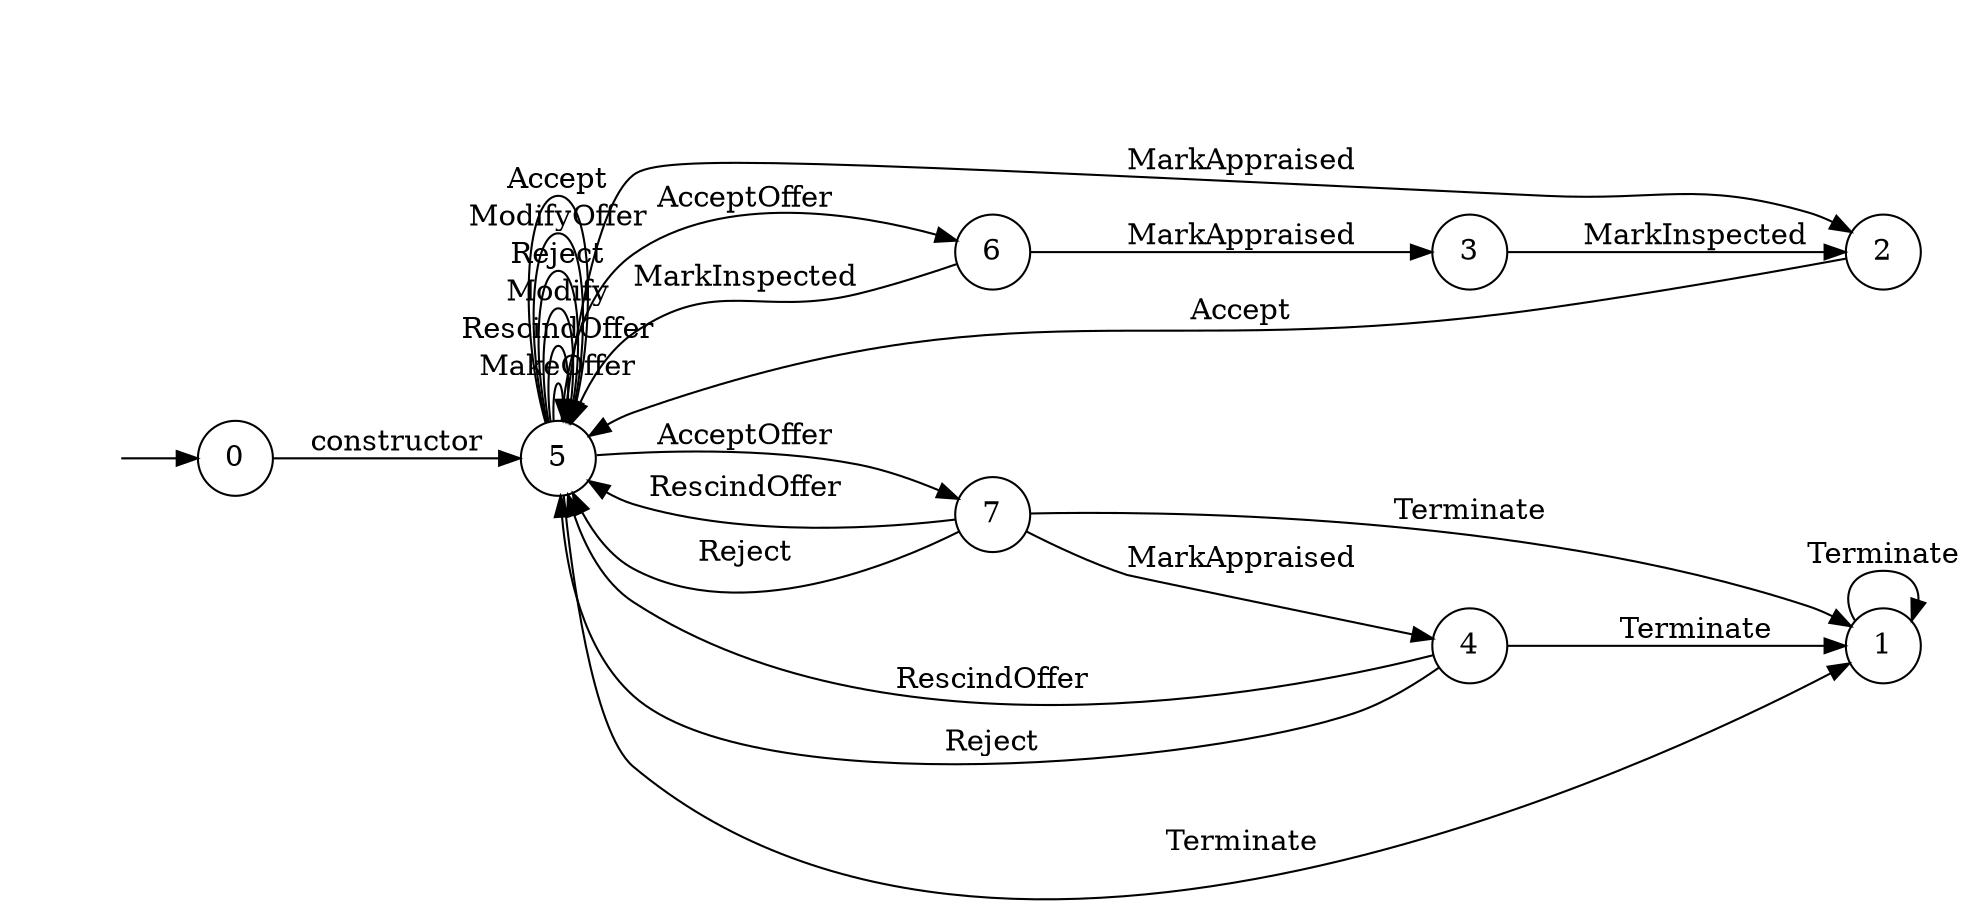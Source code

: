 digraph "Dapp-Automata-data/fuzzer/testnetdata-model-rq1/AssetTransfer/FSM-6" {
	graph [rankdir=LR]
	"" [label="" shape=plaintext]
	5 [label=5 shape=circle]
	2 [label=2 shape=circle]
	6 [label=6 shape=circle]
	4 [label=4 shape=circle]
	3 [label=3 shape=circle]
	1 [label=1 shape=circle]
	7 [label=7 shape=circle]
	0 [label=0 shape=circle]
	"" -> 0 [label=""]
	0 -> 5 [label=constructor]
	5 -> 5 [label=MakeOffer]
	5 -> 1 [label=Terminate]
	5 -> 7 [label=AcceptOffer]
	5 -> 6 [label=AcceptOffer]
	5 -> 5 [label=RescindOffer]
	5 -> 2 [label=MarkAppraised]
	5 -> 5 [label=Modify]
	5 -> 5 [label=Reject]
	5 -> 5 [label=ModifyOffer]
	5 -> 5 [label=Accept]
	4 -> 1 [label=Terminate]
	4 -> 5 [label=RescindOffer]
	4 -> 5 [label=Reject]
	3 -> 2 [label=MarkInspected]
	2 -> 5 [label=Accept]
	7 -> 1 [label=Terminate]
	7 -> 5 [label=RescindOffer]
	7 -> 4 [label=MarkAppraised]
	7 -> 5 [label=Reject]
	6 -> 3 [label=MarkAppraised]
	6 -> 5 [label=MarkInspected]
	1 -> 1 [label=Terminate]
}
